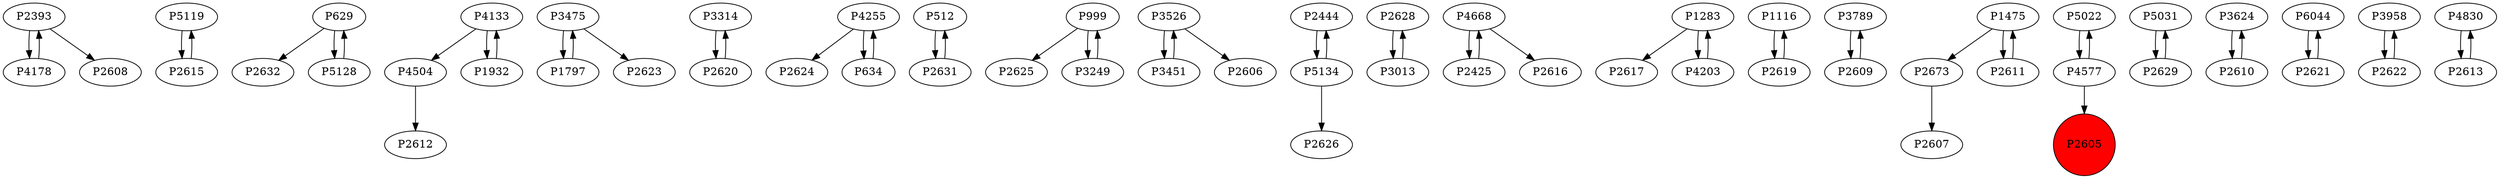 digraph {
	P2393 -> P4178
	P5119 -> P2615
	P629 -> P2632
	P4133 -> P4504
	P3475 -> P1797
	P3314 -> P2620
	P4255 -> P2624
	P2620 -> P3314
	P512 -> P2631
	P999 -> P2625
	P2393 -> P2608
	P3526 -> P3451
	P1932 -> P4133
	P2444 -> P5134
	P2615 -> P5119
	P2628 -> P3013
	P4668 -> P2425
	P1283 -> P2617
	P1116 -> P2619
	P3789 -> P2609
	P5128 -> P629
	P1475 -> P2673
	P2673 -> P2607
	P3451 -> P3526
	P4133 -> P1932
	P5134 -> P2444
	P2611 -> P1475
	P5022 -> P4577
	P2619 -> P1116
	P5031 -> P2629
	P4203 -> P1283
	P4255 -> P634
	P4577 -> P5022
	P3013 -> P2628
	P1283 -> P4203
	P3624 -> P2610
	P6044 -> P2621
	P3249 -> P999
	P2425 -> P4668
	P1475 -> P2611
	P3958 -> P2622
	P2609 -> P3789
	P4830 -> P2613
	P629 -> P5128
	P2613 -> P4830
	P2622 -> P3958
	P3475 -> P2623
	P4577 -> P2605
	P2631 -> P512
	P4504 -> P2612
	P634 -> P4255
	P2629 -> P5031
	P999 -> P3249
	P2621 -> P6044
	P5134 -> P2626
	P3526 -> P2606
	P4668 -> P2616
	P2610 -> P3624
	P4178 -> P2393
	P1797 -> P3475
	P2605 [shape=circle]
	P2605 [style=filled]
	P2605 [fillcolor=red]
}